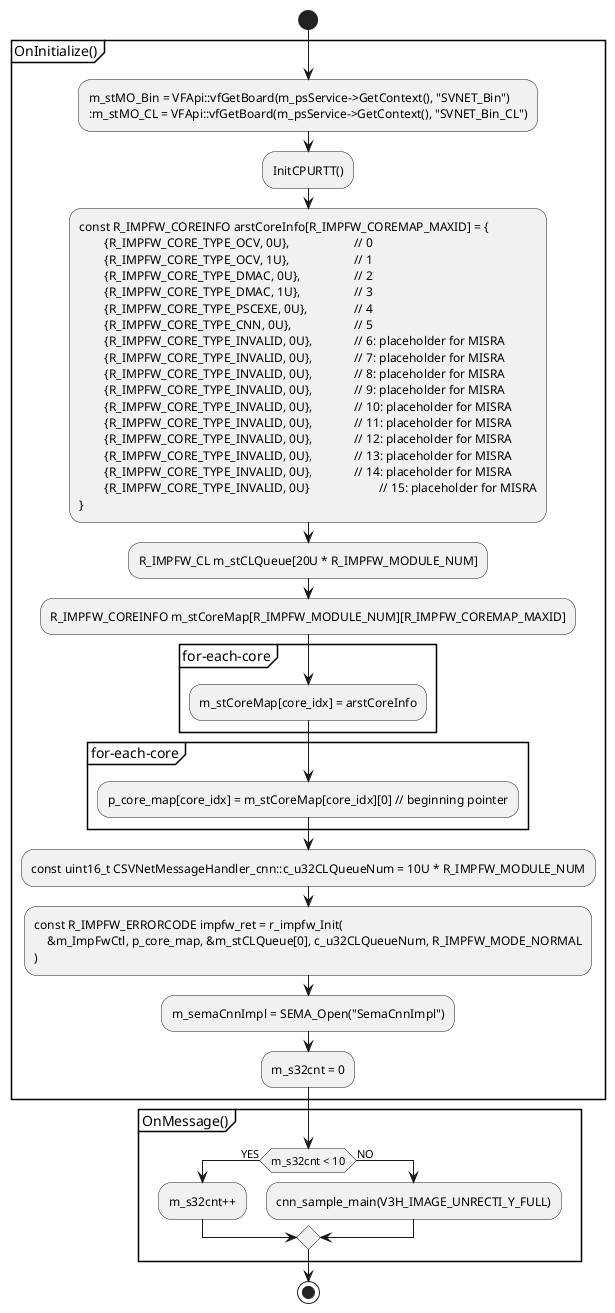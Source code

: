@startuml
start
partition OnInitialize() {
    :m_stMO_Bin = VFApi::vfGetBoard(m_psService->GetContext(), "SVNET_Bin")
    :m_stMO_CL = VFApi::vfGetBoard(m_psService->GetContext(), "SVNET_Bin_CL");
    :InitCPURTT();
    :const R_IMPFW_COREINFO arstCoreInfo[R_IMPFW_COREMAP_MAXID] = {
		{R_IMPFW_CORE_TYPE_OCV, 0U},			// 0
		{R_IMPFW_CORE_TYPE_OCV, 1U},			// 1
		{R_IMPFW_CORE_TYPE_DMAC, 0U},			// 2
		{R_IMPFW_CORE_TYPE_DMAC, 1U},			// 3
		{R_IMPFW_CORE_TYPE_PSCEXE, 0U},		// 4
		{R_IMPFW_CORE_TYPE_CNN, 0U},			// 5
		{R_IMPFW_CORE_TYPE_INVALID, 0U},		// 6: placeholder for MISRA
		{R_IMPFW_CORE_TYPE_INVALID, 0U},		// 7: placeholder for MISRA
		{R_IMPFW_CORE_TYPE_INVALID, 0U},		// 8: placeholder for MISRA
		{R_IMPFW_CORE_TYPE_INVALID, 0U},		// 9: placeholder for MISRA
		{R_IMPFW_CORE_TYPE_INVALID, 0U},		// 10: placeholder for MISRA
		{R_IMPFW_CORE_TYPE_INVALID, 0U},		// 11: placeholder for MISRA
		{R_IMPFW_CORE_TYPE_INVALID, 0U},		// 12: placeholder for MISRA
		{R_IMPFW_CORE_TYPE_INVALID, 0U},		// 13: placeholder for MISRA
		{R_IMPFW_CORE_TYPE_INVALID, 0U},		// 14: placeholder for MISRA
		{R_IMPFW_CORE_TYPE_INVALID, 0U}			// 15: placeholder for MISRA
	};
    :R_IMPFW_CL m_stCLQueue[20U * R_IMPFW_MODULE_NUM];
	:R_IMPFW_COREINFO m_stCoreMap[R_IMPFW_MODULE_NUM][R_IMPFW_COREMAP_MAXID];
    partition for-each-core {
        :m_stCoreMap[core_idx] = arstCoreInfo;
    }
    partition for-each-core {
        :p_core_map[core_idx] = m_stCoreMap[core_idx][0] // beginning pointer;
    }
    :const uint16_t CSVNetMessageHandler_cnn::c_u32CLQueueNum = 10U * R_IMPFW_MODULE_NUM;
    :const R_IMPFW_ERRORCODE impfw_ret = r_impfw_Init(
        &m_ImpFwCtl, p_core_map, &m_stCLQueue[0], c_u32CLQueueNum, R_IMPFW_MODE_NORMAL
    );
    :m_semaCnnImpl = SEMA_Open("SemaCnnImpl");
    :m_s32cnt = 0;
}
partition OnMessage() {
    if (m_s32cnt < 10) then
    -> YES;
    :m_s32cnt++;
    else
    -> NO;
    :cnn_sample_main(V3H_IMAGE_UNRECTI_Y_FULL);
    endif
}
stop
@enduml